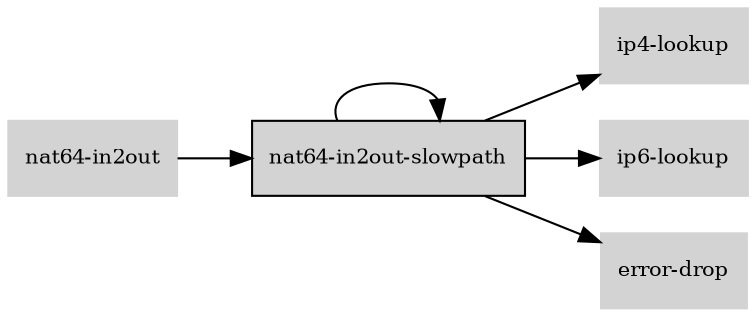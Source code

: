 digraph "nat64_in2out_slowpath_subgraph" {
  rankdir=LR;
  node [shape=box, style=filled, fontsize=10, color=lightgray, fontcolor=black, fillcolor=lightgray];
  "nat64-in2out-slowpath" [color=black, fontcolor=black, fillcolor=lightgray];
  edge [fontsize=8];
  "nat64-in2out" -> "nat64-in2out-slowpath";
  "nat64-in2out-slowpath" -> "ip4-lookup";
  "nat64-in2out-slowpath" -> "ip6-lookup";
  "nat64-in2out-slowpath" -> "error-drop";
  "nat64-in2out-slowpath" -> "nat64-in2out-slowpath";
}
